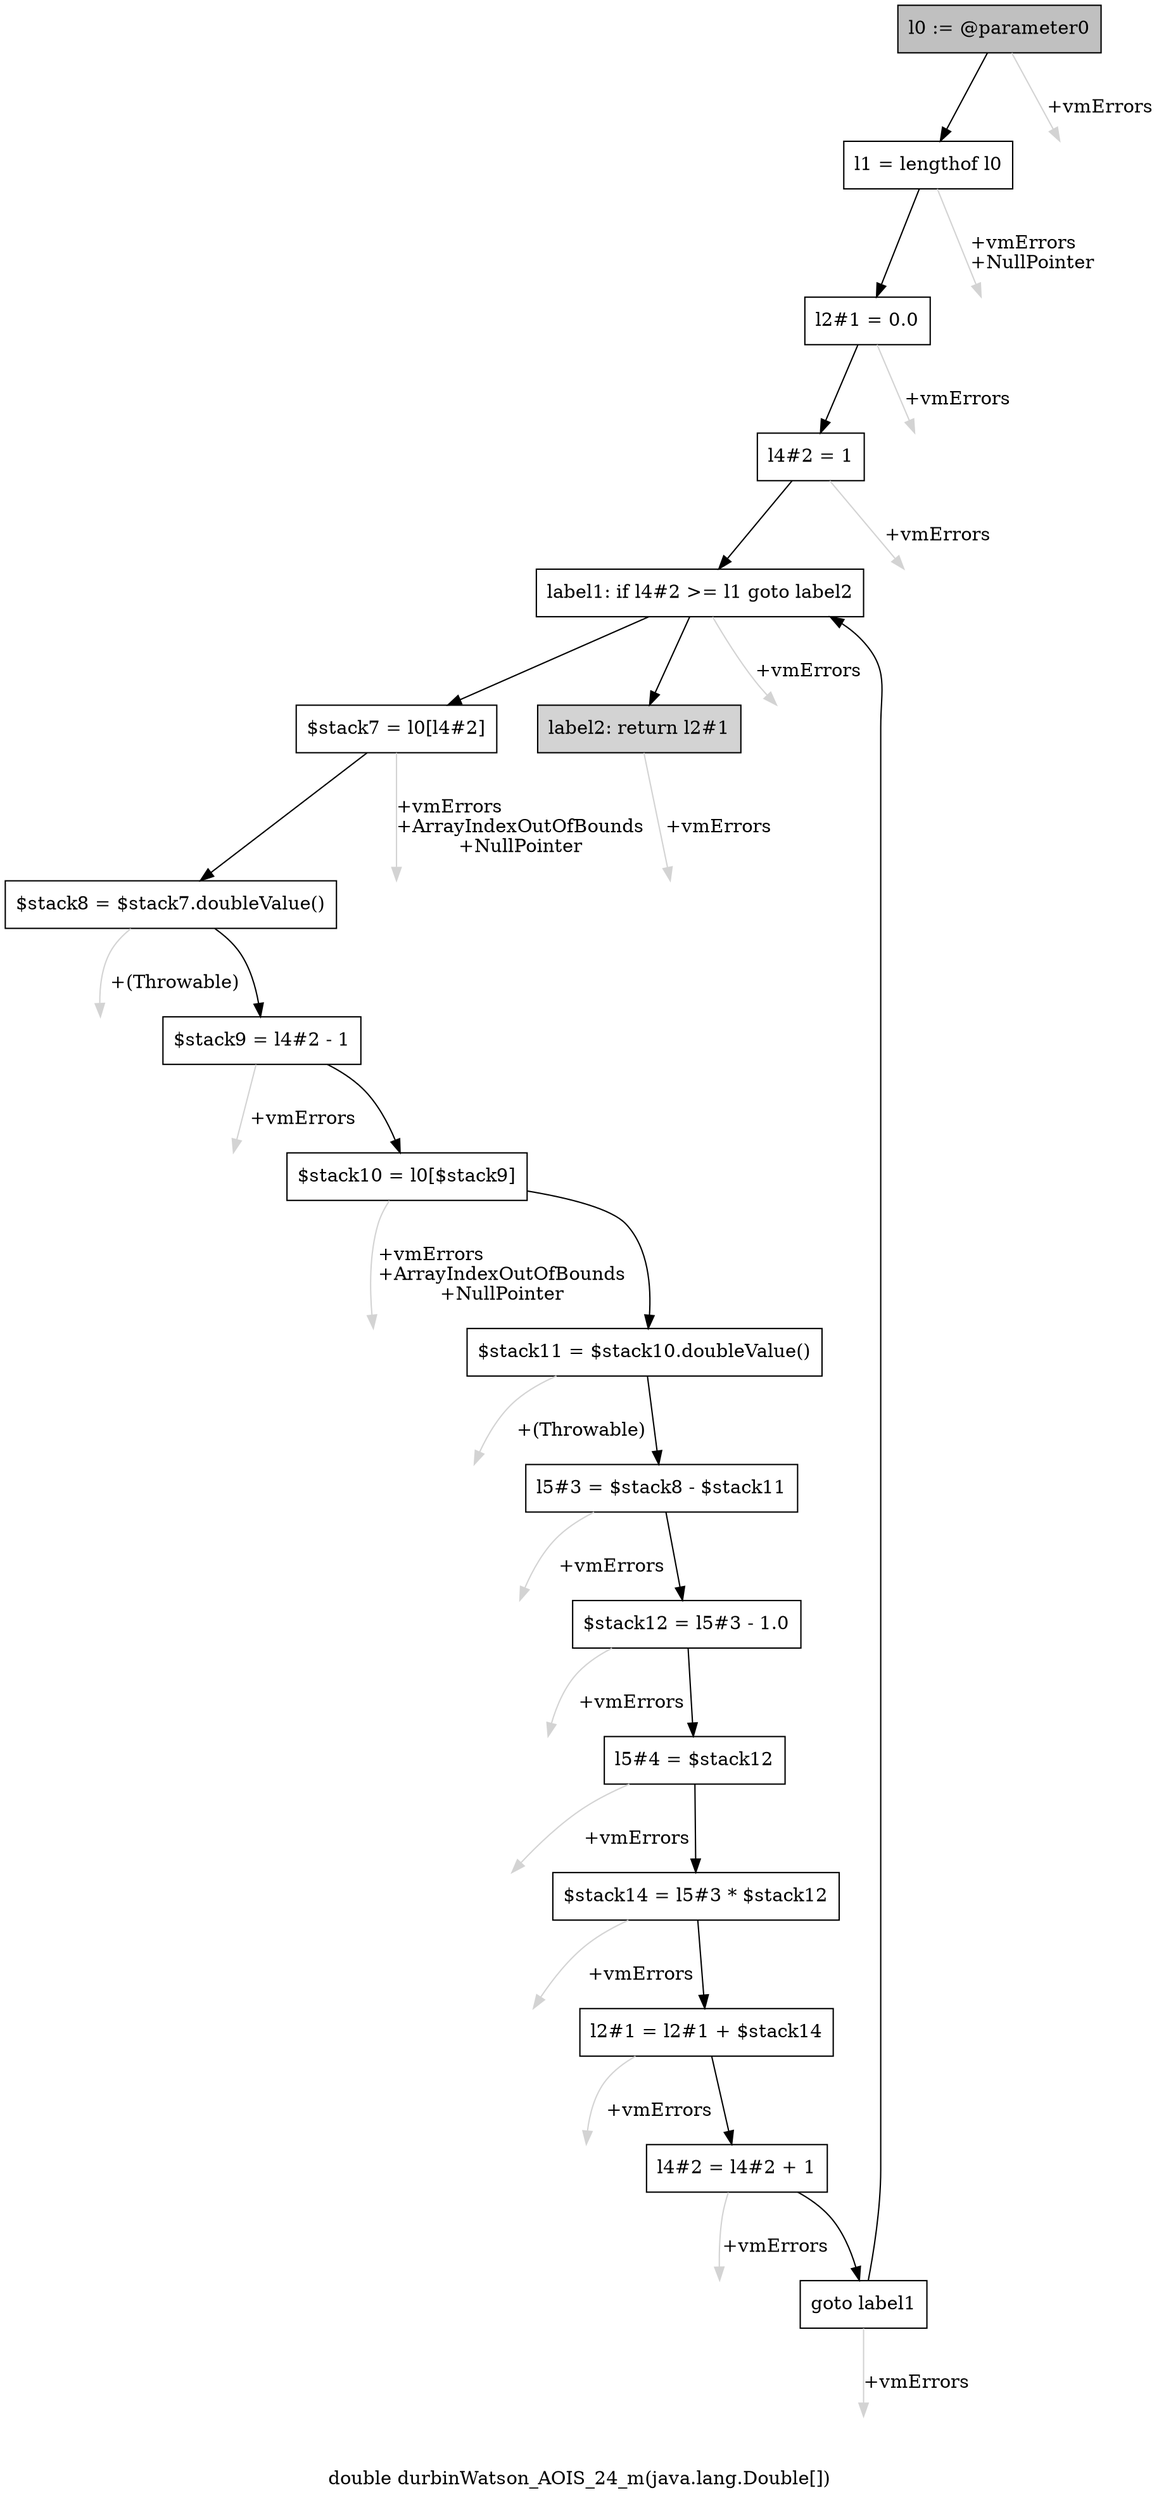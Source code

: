 digraph "double durbinWatson_AOIS_24_m(java.lang.Double[])" {
    label="double durbinWatson_AOIS_24_m(java.lang.Double[])";
    node [shape=box];
    "0" [style=filled,fillcolor=gray,label="l0 := @parameter0",];
    "1" [label="l1 = lengthof l0",];
    "0"->"1" [color=black,];
    "18" [style=invis,label="Esc",];
    "0"->"18" [color=lightgray,label="\l+vmErrors",];
    "2" [label="l2#1 = 0.0",];
    "1"->"2" [color=black,];
    "19" [style=invis,label="Esc",];
    "1"->"19" [color=lightgray,label="\l+vmErrors\l+NullPointer",];
    "3" [label="l4#2 = 1",];
    "2"->"3" [color=black,];
    "20" [style=invis,label="Esc",];
    "2"->"20" [color=lightgray,label="\l+vmErrors",];
    "4" [label="label1: if l4#2 >= l1 goto label2",];
    "3"->"4" [color=black,];
    "21" [style=invis,label="Esc",];
    "3"->"21" [color=lightgray,label="\l+vmErrors",];
    "5" [label="$stack7 = l0[l4#2]",];
    "4"->"5" [color=black,];
    "17" [style=filled,fillcolor=lightgray,label="label2: return l2#1",];
    "4"->"17" [color=black,];
    "22" [style=invis,label="Esc",];
    "4"->"22" [color=lightgray,label="\l+vmErrors",];
    "6" [label="$stack8 = $stack7.doubleValue()",];
    "5"->"6" [color=black,];
    "23" [style=invis,label="Esc",];
    "5"->"23" [color=lightgray,label="\l+vmErrors\l+ArrayIndexOutOfBounds\l+NullPointer",];
    "7" [label="$stack9 = l4#2 - 1",];
    "6"->"7" [color=black,];
    "24" [style=invis,label="Esc",];
    "6"->"24" [color=lightgray,label="\l+(Throwable)",];
    "8" [label="$stack10 = l0[$stack9]",];
    "7"->"8" [color=black,];
    "25" [style=invis,label="Esc",];
    "7"->"25" [color=lightgray,label="\l+vmErrors",];
    "9" [label="$stack11 = $stack10.doubleValue()",];
    "8"->"9" [color=black,];
    "26" [style=invis,label="Esc",];
    "8"->"26" [color=lightgray,label="\l+vmErrors\l+ArrayIndexOutOfBounds\l+NullPointer",];
    "10" [label="l5#3 = $stack8 - $stack11",];
    "9"->"10" [color=black,];
    "27" [style=invis,label="Esc",];
    "9"->"27" [color=lightgray,label="\l+(Throwable)",];
    "11" [label="$stack12 = l5#3 - 1.0",];
    "10"->"11" [color=black,];
    "28" [style=invis,label="Esc",];
    "10"->"28" [color=lightgray,label="\l+vmErrors",];
    "12" [label="l5#4 = $stack12",];
    "11"->"12" [color=black,];
    "29" [style=invis,label="Esc",];
    "11"->"29" [color=lightgray,label="\l+vmErrors",];
    "13" [label="$stack14 = l5#3 * $stack12",];
    "12"->"13" [color=black,];
    "30" [style=invis,label="Esc",];
    "12"->"30" [color=lightgray,label="\l+vmErrors",];
    "14" [label="l2#1 = l2#1 + $stack14",];
    "13"->"14" [color=black,];
    "31" [style=invis,label="Esc",];
    "13"->"31" [color=lightgray,label="\l+vmErrors",];
    "15" [label="l4#2 = l4#2 + 1",];
    "14"->"15" [color=black,];
    "32" [style=invis,label="Esc",];
    "14"->"32" [color=lightgray,label="\l+vmErrors",];
    "16" [label="goto label1",];
    "15"->"16" [color=black,];
    "33" [style=invis,label="Esc",];
    "15"->"33" [color=lightgray,label="\l+vmErrors",];
    "16"->"4" [color=black,];
    "34" [style=invis,label="Esc",];
    "16"->"34" [color=lightgray,label="\l+vmErrors",];
    "35" [style=invis,label="Esc",];
    "17"->"35" [color=lightgray,label="\l+vmErrors",];
}
